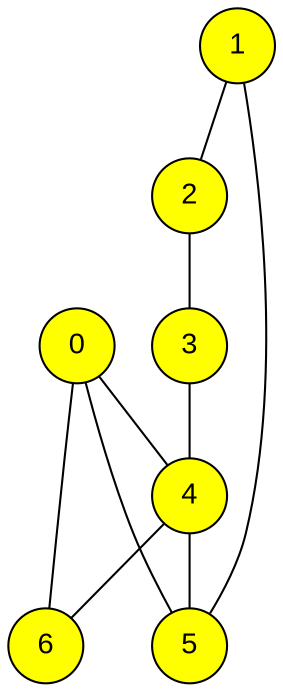 graph G {
    node [fontname="Arial", shape=circle, style=filled, fillcolor=yellow];
    0 -- 4;
    0 -- 5;
    0 -- 6;
    1 -- 2;
    1 -- 5;
    2 -- 3;
    3 -- 4;
    4 -- 5;
    4 -- 6;
}
